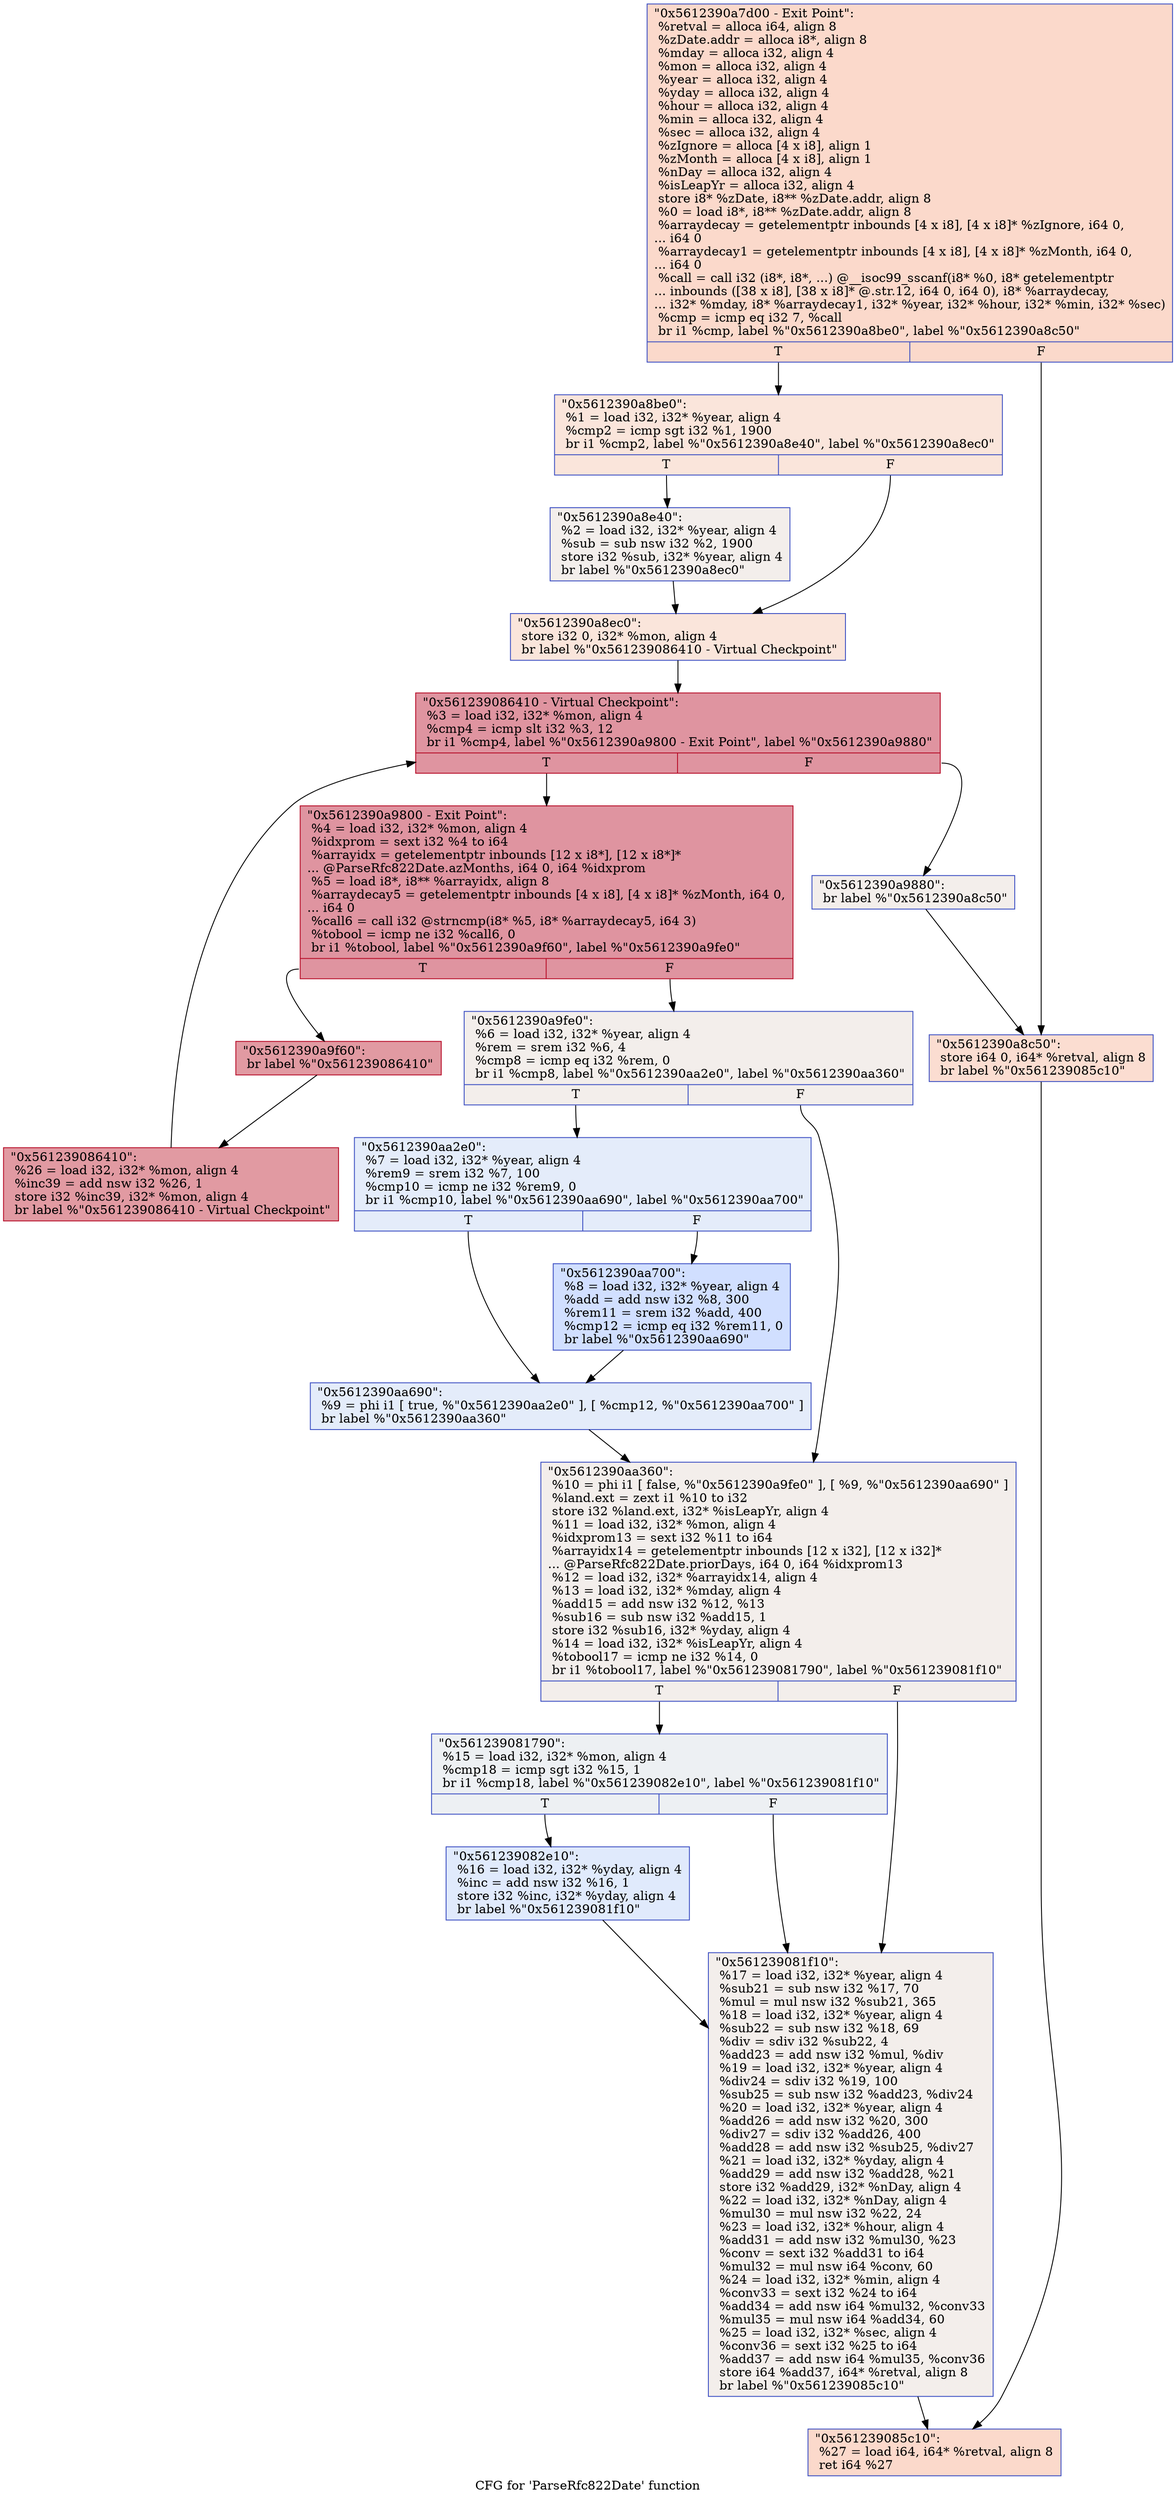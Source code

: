 digraph "CFG for 'ParseRfc822Date' function" {
	label="CFG for 'ParseRfc822Date' function";

	Node0x5612390a7d00 [shape=record,color="#3d50c3ff", style=filled, fillcolor="#f7a88970",label="{\"0x5612390a7d00 - Exit Point\":\l  %retval = alloca i64, align 8\l  %zDate.addr = alloca i8*, align 8\l  %mday = alloca i32, align 4\l  %mon = alloca i32, align 4\l  %year = alloca i32, align 4\l  %yday = alloca i32, align 4\l  %hour = alloca i32, align 4\l  %min = alloca i32, align 4\l  %sec = alloca i32, align 4\l  %zIgnore = alloca [4 x i8], align 1\l  %zMonth = alloca [4 x i8], align 1\l  %nDay = alloca i32, align 4\l  %isLeapYr = alloca i32, align 4\l  store i8* %zDate, i8** %zDate.addr, align 8\l  %0 = load i8*, i8** %zDate.addr, align 8\l  %arraydecay = getelementptr inbounds [4 x i8], [4 x i8]* %zIgnore, i64 0,\l... i64 0\l  %arraydecay1 = getelementptr inbounds [4 x i8], [4 x i8]* %zMonth, i64 0,\l... i64 0\l  %call = call i32 (i8*, i8*, ...) @__isoc99_sscanf(i8* %0, i8* getelementptr\l... inbounds ([38 x i8], [38 x i8]* @.str.12, i64 0, i64 0), i8* %arraydecay,\l... i32* %mday, i8* %arraydecay1, i32* %year, i32* %hour, i32* %min, i32* %sec)\l  %cmp = icmp eq i32 7, %call\l  br i1 %cmp, label %\"0x5612390a8be0\", label %\"0x5612390a8c50\"\l|{<s0>T|<s1>F}}"];
	Node0x5612390a7d00:s0 -> Node0x5612390a8be0;
	Node0x5612390a7d00:s1 -> Node0x5612390a8c50;
	Node0x5612390a8be0 [shape=record,color="#3d50c3ff", style=filled, fillcolor="#f4c5ad70",label="{\"0x5612390a8be0\":                                 \l  %1 = load i32, i32* %year, align 4\l  %cmp2 = icmp sgt i32 %1, 1900\l  br i1 %cmp2, label %\"0x5612390a8e40\", label %\"0x5612390a8ec0\"\l|{<s0>T|<s1>F}}"];
	Node0x5612390a8be0:s0 -> Node0x5612390a8e40;
	Node0x5612390a8be0:s1 -> Node0x5612390a8ec0;
	Node0x5612390a8e40 [shape=record,color="#3d50c3ff", style=filled, fillcolor="#e5d8d170",label="{\"0x5612390a8e40\":                                 \l  %2 = load i32, i32* %year, align 4\l  %sub = sub nsw i32 %2, 1900\l  store i32 %sub, i32* %year, align 4\l  br label %\"0x5612390a8ec0\"\l}"];
	Node0x5612390a8e40 -> Node0x5612390a8ec0;
	Node0x5612390a8ec0 [shape=record,color="#3d50c3ff", style=filled, fillcolor="#f4c5ad70",label="{\"0x5612390a8ec0\":                                 \l  store i32 0, i32* %mon, align 4\l  br label %\"0x561239086410 - Virtual Checkpoint\"\l}"];
	Node0x5612390a8ec0 -> Node0x5612390a95c0;
	Node0x5612390a95c0 [shape=record,color="#b70d28ff", style=filled, fillcolor="#b70d2870",label="{\"0x561239086410 - Virtual Checkpoint\":            \l  %3 = load i32, i32* %mon, align 4\l  %cmp4 = icmp slt i32 %3, 12\l  br i1 %cmp4, label %\"0x5612390a9800 - Exit Point\", label %\"0x5612390a9880\"\l|{<s0>T|<s1>F}}"];
	Node0x5612390a95c0:s0 -> Node0x5612390a9800;
	Node0x5612390a95c0:s1 -> Node0x5612390a9880;
	Node0x5612390a9800 [shape=record,color="#b70d28ff", style=filled, fillcolor="#b70d2870",label="{\"0x5612390a9800 - Exit Point\":                    \l  %4 = load i32, i32* %mon, align 4\l  %idxprom = sext i32 %4 to i64\l  %arrayidx = getelementptr inbounds [12 x i8*], [12 x i8*]*\l... @ParseRfc822Date.azMonths, i64 0, i64 %idxprom\l  %5 = load i8*, i8** %arrayidx, align 8\l  %arraydecay5 = getelementptr inbounds [4 x i8], [4 x i8]* %zMonth, i64 0,\l... i64 0\l  %call6 = call i32 @strncmp(i8* %5, i8* %arraydecay5, i64 3)\l  %tobool = icmp ne i32 %call6, 0\l  br i1 %tobool, label %\"0x5612390a9f60\", label %\"0x5612390a9fe0\"\l|{<s0>T|<s1>F}}"];
	Node0x5612390a9800:s0 -> Node0x5612390a9f60;
	Node0x5612390a9800:s1 -> Node0x5612390a9fe0;
	Node0x5612390a9fe0 [shape=record,color="#3d50c3ff", style=filled, fillcolor="#e5d8d170",label="{\"0x5612390a9fe0\":                                 \l  %6 = load i32, i32* %year, align 4\l  %rem = srem i32 %6, 4\l  %cmp8 = icmp eq i32 %rem, 0\l  br i1 %cmp8, label %\"0x5612390aa2e0\", label %\"0x5612390aa360\"\l|{<s0>T|<s1>F}}"];
	Node0x5612390a9fe0:s0 -> Node0x5612390aa2e0;
	Node0x5612390a9fe0:s1 -> Node0x5612390aa360;
	Node0x5612390aa2e0 [shape=record,color="#3d50c3ff", style=filled, fillcolor="#c1d4f470",label="{\"0x5612390aa2e0\":                                 \l  %7 = load i32, i32* %year, align 4\l  %rem9 = srem i32 %7, 100\l  %cmp10 = icmp ne i32 %rem9, 0\l  br i1 %cmp10, label %\"0x5612390aa690\", label %\"0x5612390aa700\"\l|{<s0>T|<s1>F}}"];
	Node0x5612390aa2e0:s0 -> Node0x5612390aa690;
	Node0x5612390aa2e0:s1 -> Node0x5612390aa700;
	Node0x5612390aa700 [shape=record,color="#3d50c3ff", style=filled, fillcolor="#96b7ff70",label="{\"0x5612390aa700\":                                 \l  %8 = load i32, i32* %year, align 4\l  %add = add nsw i32 %8, 300\l  %rem11 = srem i32 %add, 400\l  %cmp12 = icmp eq i32 %rem11, 0\l  br label %\"0x5612390aa690\"\l}"];
	Node0x5612390aa700 -> Node0x5612390aa690;
	Node0x5612390aa690 [shape=record,color="#3d50c3ff", style=filled, fillcolor="#c1d4f470",label="{\"0x5612390aa690\":                                 \l  %9 = phi i1 [ true, %\"0x5612390aa2e0\" ], [ %cmp12, %\"0x5612390aa700\" ]\l  br label %\"0x5612390aa360\"\l}"];
	Node0x5612390aa690 -> Node0x5612390aa360;
	Node0x5612390aa360 [shape=record,color="#3d50c3ff", style=filled, fillcolor="#e5d8d170",label="{\"0x5612390aa360\":                                 \l  %10 = phi i1 [ false, %\"0x5612390a9fe0\" ], [ %9, %\"0x5612390aa690\" ]\l  %land.ext = zext i1 %10 to i32\l  store i32 %land.ext, i32* %isLeapYr, align 4\l  %11 = load i32, i32* %mon, align 4\l  %idxprom13 = sext i32 %11 to i64\l  %arrayidx14 = getelementptr inbounds [12 x i32], [12 x i32]*\l... @ParseRfc822Date.priorDays, i64 0, i64 %idxprom13\l  %12 = load i32, i32* %arrayidx14, align 4\l  %13 = load i32, i32* %mday, align 4\l  %add15 = add nsw i32 %12, %13\l  %sub16 = sub nsw i32 %add15, 1\l  store i32 %sub16, i32* %yday, align 4\l  %14 = load i32, i32* %isLeapYr, align 4\l  %tobool17 = icmp ne i32 %14, 0\l  br i1 %tobool17, label %\"0x561239081790\", label %\"0x561239081f10\"\l|{<s0>T|<s1>F}}"];
	Node0x5612390aa360:s0 -> Node0x561239081790;
	Node0x5612390aa360:s1 -> Node0x561239081f10;
	Node0x561239081790 [shape=record,color="#3d50c3ff", style=filled, fillcolor="#d6dce470",label="{\"0x561239081790\":                                 \l  %15 = load i32, i32* %mon, align 4\l  %cmp18 = icmp sgt i32 %15, 1\l  br i1 %cmp18, label %\"0x561239082e10\", label %\"0x561239081f10\"\l|{<s0>T|<s1>F}}"];
	Node0x561239081790:s0 -> Node0x561239082e10;
	Node0x561239081790:s1 -> Node0x561239081f10;
	Node0x561239082e10 [shape=record,color="#3d50c3ff", style=filled, fillcolor="#b9d0f970",label="{\"0x561239082e10\":                                 \l  %16 = load i32, i32* %yday, align 4\l  %inc = add nsw i32 %16, 1\l  store i32 %inc, i32* %yday, align 4\l  br label %\"0x561239081f10\"\l}"];
	Node0x561239082e10 -> Node0x561239081f10;
	Node0x561239081f10 [shape=record,color="#3d50c3ff", style=filled, fillcolor="#e5d8d170",label="{\"0x561239081f10\":                                 \l  %17 = load i32, i32* %year, align 4\l  %sub21 = sub nsw i32 %17, 70\l  %mul = mul nsw i32 %sub21, 365\l  %18 = load i32, i32* %year, align 4\l  %sub22 = sub nsw i32 %18, 69\l  %div = sdiv i32 %sub22, 4\l  %add23 = add nsw i32 %mul, %div\l  %19 = load i32, i32* %year, align 4\l  %div24 = sdiv i32 %19, 100\l  %sub25 = sub nsw i32 %add23, %div24\l  %20 = load i32, i32* %year, align 4\l  %add26 = add nsw i32 %20, 300\l  %div27 = sdiv i32 %add26, 400\l  %add28 = add nsw i32 %sub25, %div27\l  %21 = load i32, i32* %yday, align 4\l  %add29 = add nsw i32 %add28, %21\l  store i32 %add29, i32* %nDay, align 4\l  %22 = load i32, i32* %nDay, align 4\l  %mul30 = mul nsw i32 %22, 24\l  %23 = load i32, i32* %hour, align 4\l  %add31 = add nsw i32 %mul30, %23\l  %conv = sext i32 %add31 to i64\l  %mul32 = mul nsw i64 %conv, 60\l  %24 = load i32, i32* %min, align 4\l  %conv33 = sext i32 %24 to i64\l  %add34 = add nsw i64 %mul32, %conv33\l  %mul35 = mul nsw i64 %add34, 60\l  %25 = load i32, i32* %sec, align 4\l  %conv36 = sext i32 %25 to i64\l  %add37 = add nsw i64 %mul35, %conv36\l  store i64 %add37, i64* %retval, align 8\l  br label %\"0x561239085c10\"\l}"];
	Node0x561239081f10 -> Node0x561239085c10;
	Node0x5612390a9f60 [shape=record,color="#b70d28ff", style=filled, fillcolor="#bb1b2c70",label="{\"0x5612390a9f60\":                                 \l  br label %\"0x561239086410\"\l}"];
	Node0x5612390a9f60 -> Node0x561239086410;
	Node0x561239086410 [shape=record,color="#b70d28ff", style=filled, fillcolor="#bb1b2c70",label="{\"0x561239086410\":                                 \l  %26 = load i32, i32* %mon, align 4\l  %inc39 = add nsw i32 %26, 1\l  store i32 %inc39, i32* %mon, align 4\l  br label %\"0x561239086410 - Virtual Checkpoint\"\l}"];
	Node0x561239086410 -> Node0x5612390a95c0;
	Node0x5612390a9880 [shape=record,color="#3d50c3ff", style=filled, fillcolor="#e5d8d170",label="{\"0x5612390a9880\":                                 \l  br label %\"0x5612390a8c50\"\l}"];
	Node0x5612390a9880 -> Node0x5612390a8c50;
	Node0x5612390a8c50 [shape=record,color="#3d50c3ff", style=filled, fillcolor="#f7b39670",label="{\"0x5612390a8c50\":                                 \l  store i64 0, i64* %retval, align 8\l  br label %\"0x561239085c10\"\l}"];
	Node0x5612390a8c50 -> Node0x561239085c10;
	Node0x561239085c10 [shape=record,color="#3d50c3ff", style=filled, fillcolor="#f7a88970",label="{\"0x561239085c10\":                                 \l  %27 = load i64, i64* %retval, align 8\l  ret i64 %27\l}"];
}
